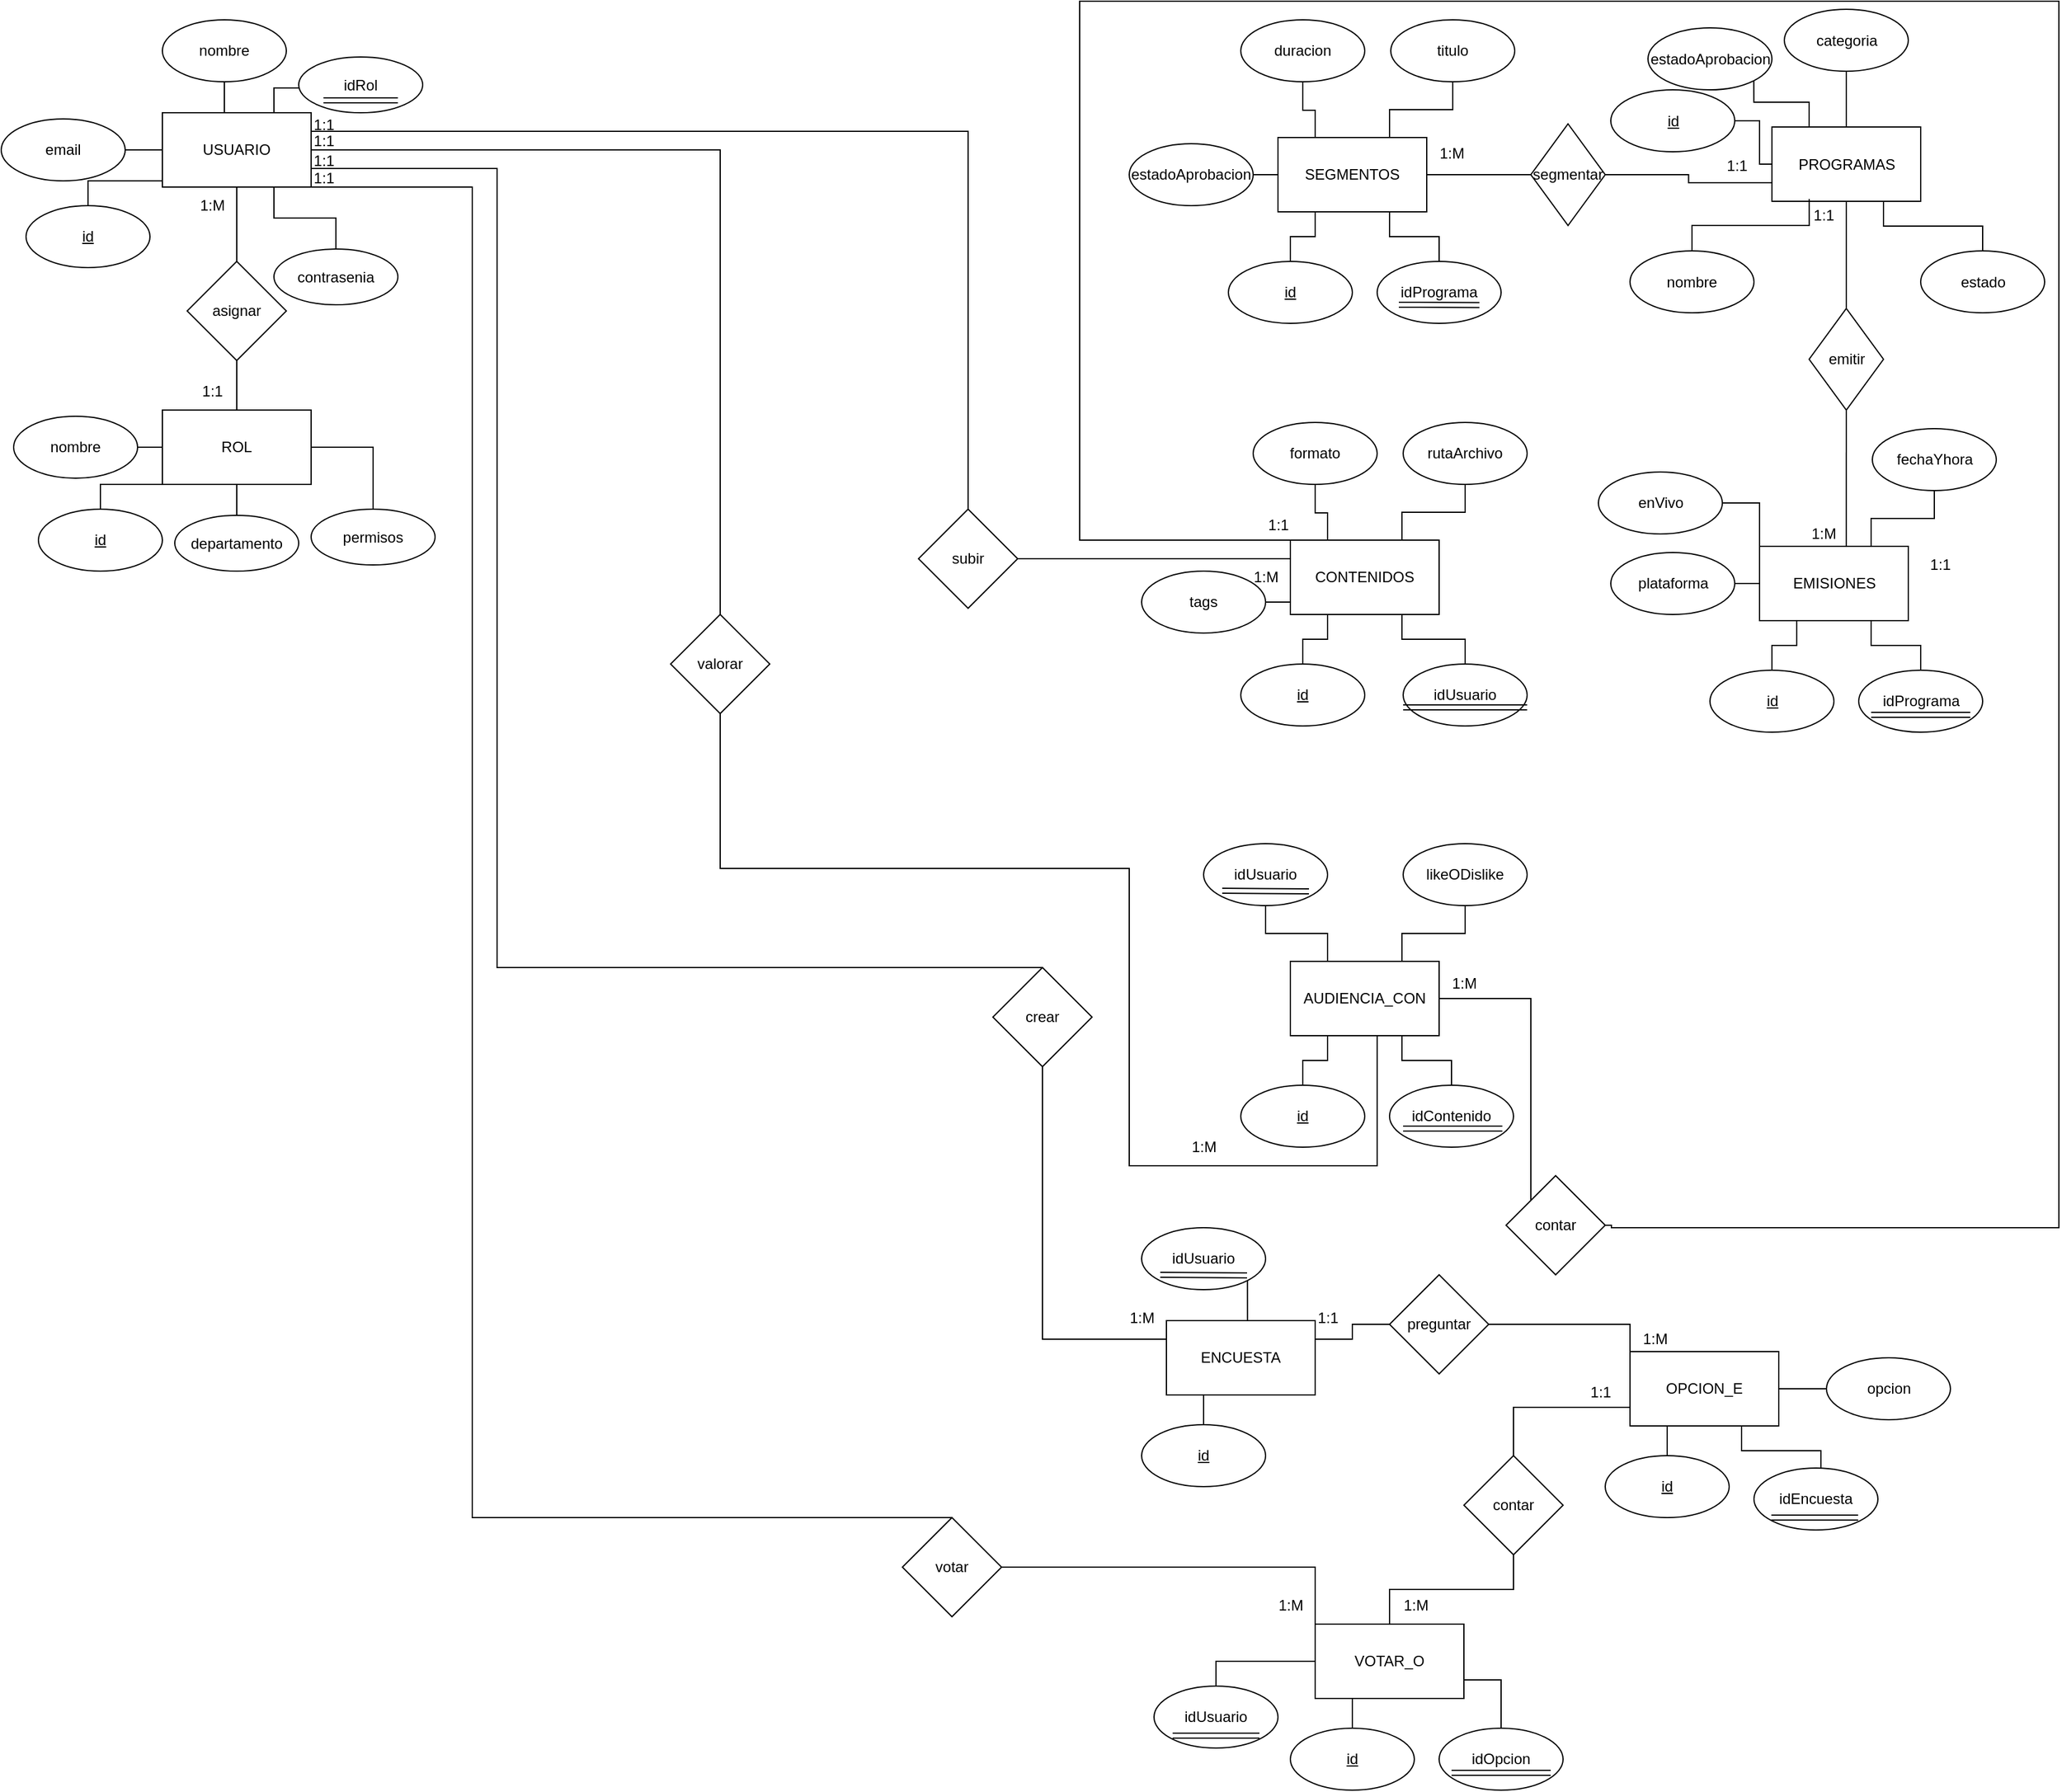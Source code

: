 <mxfile version="21.2.1" type="device">
  <diagram name="Página-1" id="XmaXczBZtw39XaAU-WEB">
    <mxGraphModel dx="1050" dy="1656" grid="1" gridSize="10" guides="1" tooltips="1" connect="1" arrows="1" fold="1" page="1" pageScale="1" pageWidth="827" pageHeight="1169" math="0" shadow="0">
      <root>
        <mxCell id="0" />
        <mxCell id="1" parent="0" />
        <mxCell id="pI0ib9Y99RmdJWcNRn6S-16" style="edgeStyle=orthogonalEdgeStyle;rounded=0;orthogonalLoop=1;jettySize=auto;html=1;exitX=0.5;exitY=0;exitDx=0;exitDy=0;entryX=0.5;entryY=1;entryDx=0;entryDy=0;endArrow=none;endFill=0;" parent="1" source="rqW7YL4g15R7MDvtS0Pd-1" target="rqW7YL4g15R7MDvtS0Pd-3" edge="1">
          <mxGeometry relative="1" as="geometry" />
        </mxCell>
        <mxCell id="pI0ib9Y99RmdJWcNRn6S-18" style="edgeStyle=orthogonalEdgeStyle;rounded=0;orthogonalLoop=1;jettySize=auto;html=1;exitX=0.5;exitY=1;exitDx=0;exitDy=0;endArrow=none;endFill=0;" parent="1" source="rqW7YL4g15R7MDvtS0Pd-1" target="pI0ib9Y99RmdJWcNRn6S-17" edge="1">
          <mxGeometry relative="1" as="geometry" />
        </mxCell>
        <mxCell id="pI0ib9Y99RmdJWcNRn6S-110" style="edgeStyle=orthogonalEdgeStyle;rounded=0;orthogonalLoop=1;jettySize=auto;html=1;exitX=0.75;exitY=1;exitDx=0;exitDy=0;entryX=0.5;entryY=0;entryDx=0;entryDy=0;endArrow=none;endFill=0;" parent="1" source="rqW7YL4g15R7MDvtS0Pd-1" target="rqW7YL4g15R7MDvtS0Pd-5" edge="1">
          <mxGeometry relative="1" as="geometry" />
        </mxCell>
        <mxCell id="pI0ib9Y99RmdJWcNRn6S-116" style="edgeStyle=orthogonalEdgeStyle;rounded=0;orthogonalLoop=1;jettySize=auto;html=1;exitX=1;exitY=0.5;exitDx=0;exitDy=0;entryX=0.5;entryY=0;entryDx=0;entryDy=0;endArrow=none;endFill=0;" parent="1" source="rqW7YL4g15R7MDvtS0Pd-1" target="pI0ib9Y99RmdJWcNRn6S-104" edge="1">
          <mxGeometry relative="1" as="geometry" />
        </mxCell>
        <mxCell id="pI0ib9Y99RmdJWcNRn6S-118" style="edgeStyle=orthogonalEdgeStyle;rounded=0;orthogonalLoop=1;jettySize=auto;html=1;exitX=1;exitY=0.25;exitDx=0;exitDy=0;endArrow=none;endFill=0;" parent="1" source="rqW7YL4g15R7MDvtS0Pd-1" target="pI0ib9Y99RmdJWcNRn6S-117" edge="1">
          <mxGeometry relative="1" as="geometry" />
        </mxCell>
        <mxCell id="pI0ib9Y99RmdJWcNRn6S-126" style="edgeStyle=orthogonalEdgeStyle;rounded=0;orthogonalLoop=1;jettySize=auto;html=1;exitX=0.75;exitY=0;exitDx=0;exitDy=0;entryX=0;entryY=0.5;entryDx=0;entryDy=0;" parent="1" source="rqW7YL4g15R7MDvtS0Pd-1" target="pI0ib9Y99RmdJWcNRn6S-28" edge="1">
          <mxGeometry relative="1" as="geometry">
            <Array as="points">
              <mxPoint x="240" y="90" />
              <mxPoint x="270" y="90" />
            </Array>
          </mxGeometry>
        </mxCell>
        <mxCell id="rqW7YL4g15R7MDvtS0Pd-1" value="USUARIO" style="rounded=0;whiteSpace=wrap;html=1;" parent="1" vertex="1">
          <mxGeometry x="150" y="110" width="120" height="60" as="geometry" />
        </mxCell>
        <mxCell id="rqW7YL4g15R7MDvtS0Pd-12" style="edgeStyle=orthogonalEdgeStyle;rounded=0;orthogonalLoop=1;jettySize=auto;html=1;exitX=0.5;exitY=0;exitDx=0;exitDy=0;entryX=0;entryY=1;entryDx=0;entryDy=0;endArrow=none;endFill=0;" parent="1" source="rqW7YL4g15R7MDvtS0Pd-2" target="rqW7YL4g15R7MDvtS0Pd-1" edge="1">
          <mxGeometry relative="1" as="geometry" />
        </mxCell>
        <mxCell id="rqW7YL4g15R7MDvtS0Pd-2" value="&lt;u&gt;id&lt;/u&gt;" style="ellipse;whiteSpace=wrap;html=1;" parent="1" vertex="1">
          <mxGeometry x="40" y="185" width="100" height="50" as="geometry" />
        </mxCell>
        <mxCell id="rqW7YL4g15R7MDvtS0Pd-3" value="nombre" style="ellipse;whiteSpace=wrap;html=1;" parent="1" vertex="1">
          <mxGeometry x="150" y="35" width="100" height="50" as="geometry" />
        </mxCell>
        <mxCell id="rqW7YL4g15R7MDvtS0Pd-5" value="contrasenia" style="ellipse;whiteSpace=wrap;html=1;" parent="1" vertex="1">
          <mxGeometry x="240" y="220" width="100" height="45" as="geometry" />
        </mxCell>
        <mxCell id="rqW7YL4g15R7MDvtS0Pd-11" style="edgeStyle=orthogonalEdgeStyle;rounded=0;orthogonalLoop=1;jettySize=auto;html=1;entryX=0;entryY=0.5;entryDx=0;entryDy=0;endArrow=none;endFill=0;" parent="1" source="rqW7YL4g15R7MDvtS0Pd-10" target="rqW7YL4g15R7MDvtS0Pd-1" edge="1">
          <mxGeometry relative="1" as="geometry" />
        </mxCell>
        <mxCell id="rqW7YL4g15R7MDvtS0Pd-10" value="email" style="ellipse;whiteSpace=wrap;html=1;" parent="1" vertex="1">
          <mxGeometry x="20" y="115" width="100" height="50" as="geometry" />
        </mxCell>
        <mxCell id="pI0ib9Y99RmdJWcNRn6S-33" style="edgeStyle=orthogonalEdgeStyle;rounded=0;orthogonalLoop=1;jettySize=auto;html=1;exitX=0.25;exitY=0;exitDx=0;exitDy=0;entryX=1;entryY=1;entryDx=0;entryDy=0;endArrow=none;endFill=0;" parent="1" source="rqW7YL4g15R7MDvtS0Pd-23" target="pI0ib9Y99RmdJWcNRn6S-32" edge="1">
          <mxGeometry relative="1" as="geometry" />
        </mxCell>
        <mxCell id="jM60k3w6qAMfpsALX1Cq-2" style="edgeStyle=orthogonalEdgeStyle;rounded=0;orthogonalLoop=1;jettySize=auto;html=1;exitX=0;exitY=0.75;exitDx=0;exitDy=0;entryX=1;entryY=0.5;entryDx=0;entryDy=0;endArrow=none;endFill=0;" edge="1" parent="1" source="rqW7YL4g15R7MDvtS0Pd-23" target="jM60k3w6qAMfpsALX1Cq-1">
          <mxGeometry relative="1" as="geometry" />
        </mxCell>
        <mxCell id="jM60k3w6qAMfpsALX1Cq-7" style="edgeStyle=orthogonalEdgeStyle;rounded=0;orthogonalLoop=1;jettySize=auto;html=1;exitX=0.5;exitY=1;exitDx=0;exitDy=0;endArrow=none;endFill=0;" edge="1" parent="1" source="rqW7YL4g15R7MDvtS0Pd-23" target="jM60k3w6qAMfpsALX1Cq-6">
          <mxGeometry relative="1" as="geometry" />
        </mxCell>
        <mxCell id="rqW7YL4g15R7MDvtS0Pd-23" value="PROGRAMAS" style="rounded=0;whiteSpace=wrap;html=1;" parent="1" vertex="1">
          <mxGeometry x="1448.5" y="121.5" width="120" height="60" as="geometry" />
        </mxCell>
        <mxCell id="mop9O-GcYV7ENMn5UV4q-4" style="edgeStyle=orthogonalEdgeStyle;rounded=0;orthogonalLoop=1;jettySize=auto;html=1;exitX=1;exitY=0.5;exitDx=0;exitDy=0;entryX=0;entryY=0.5;entryDx=0;entryDy=0;endArrow=none;endFill=0;" parent="1" source="rqW7YL4g15R7MDvtS0Pd-25" target="rqW7YL4g15R7MDvtS0Pd-23" edge="1">
          <mxGeometry relative="1" as="geometry" />
        </mxCell>
        <mxCell id="rqW7YL4g15R7MDvtS0Pd-25" value="&lt;u&gt;id&lt;/u&gt;" style="ellipse;whiteSpace=wrap;html=1;" parent="1" vertex="1">
          <mxGeometry x="1318.5" y="91.5" width="100" height="50" as="geometry" />
        </mxCell>
        <mxCell id="mop9O-GcYV7ENMn5UV4q-5" style="edgeStyle=orthogonalEdgeStyle;rounded=0;orthogonalLoop=1;jettySize=auto;html=1;exitX=0.5;exitY=0;exitDx=0;exitDy=0;endArrow=none;endFill=0;entryX=0.214;entryY=0.053;entryDx=0;entryDy=0;entryPerimeter=0;" parent="1" source="rqW7YL4g15R7MDvtS0Pd-26" target="jM60k3w6qAMfpsALX1Cq-10" edge="1">
          <mxGeometry relative="1" as="geometry">
            <Array as="points">
              <mxPoint x="1384" y="201" />
              <mxPoint x="1479" y="201" />
            </Array>
          </mxGeometry>
        </mxCell>
        <mxCell id="rqW7YL4g15R7MDvtS0Pd-26" value="nombre" style="ellipse;whiteSpace=wrap;html=1;" parent="1" vertex="1">
          <mxGeometry x="1334" y="221.5" width="100" height="50" as="geometry" />
        </mxCell>
        <mxCell id="mop9O-GcYV7ENMn5UV4q-6" style="edgeStyle=orthogonalEdgeStyle;rounded=0;orthogonalLoop=1;jettySize=auto;html=1;exitX=0.5;exitY=1;exitDx=0;exitDy=0;entryX=0.5;entryY=0;entryDx=0;entryDy=0;endArrow=none;endFill=0;" parent="1" source="rqW7YL4g15R7MDvtS0Pd-29" target="rqW7YL4g15R7MDvtS0Pd-23" edge="1">
          <mxGeometry relative="1" as="geometry" />
        </mxCell>
        <mxCell id="rqW7YL4g15R7MDvtS0Pd-29" value="categoria" style="ellipse;whiteSpace=wrap;html=1;" parent="1" vertex="1">
          <mxGeometry x="1458.5" y="26.5" width="100" height="50" as="geometry" />
        </mxCell>
        <mxCell id="jM60k3w6qAMfpsALX1Cq-3" style="edgeStyle=orthogonalEdgeStyle;rounded=0;orthogonalLoop=1;jettySize=auto;html=1;exitX=1;exitY=0.5;exitDx=0;exitDy=0;entryX=0;entryY=0.5;entryDx=0;entryDy=0;endArrow=none;endFill=0;" edge="1" parent="1" source="SFRMAy5yYLcWtlBky783-1" target="jM60k3w6qAMfpsALX1Cq-1">
          <mxGeometry relative="1" as="geometry" />
        </mxCell>
        <mxCell id="SFRMAy5yYLcWtlBky783-1" value="SEGMENTOS" style="rounded=0;whiteSpace=wrap;html=1;" parent="1" vertex="1">
          <mxGeometry x="1050" y="130" width="120" height="60" as="geometry" />
        </mxCell>
        <mxCell id="SFRMAy5yYLcWtlBky783-5" style="edgeStyle=orthogonalEdgeStyle;rounded=0;orthogonalLoop=1;jettySize=auto;html=1;entryX=0.75;entryY=1;entryDx=0;entryDy=0;strokeColor=default;endArrow=none;endFill=0;" parent="1" source="SFRMAy5yYLcWtlBky783-3" target="rqW7YL4g15R7MDvtS0Pd-23" edge="1">
          <mxGeometry relative="1" as="geometry" />
        </mxCell>
        <mxCell id="SFRMAy5yYLcWtlBky783-3" value="estado" style="ellipse;whiteSpace=wrap;html=1;" parent="1" vertex="1">
          <mxGeometry x="1568.5" y="221.5" width="100" height="50" as="geometry" />
        </mxCell>
        <mxCell id="SFRMAy5yYLcWtlBky783-17" style="edgeStyle=orthogonalEdgeStyle;rounded=0;orthogonalLoop=1;jettySize=auto;html=1;entryX=0.25;entryY=1;entryDx=0;entryDy=0;endArrow=none;endFill=0;" parent="1" source="SFRMAy5yYLcWtlBky783-7" target="SFRMAy5yYLcWtlBky783-1" edge="1">
          <mxGeometry relative="1" as="geometry" />
        </mxCell>
        <mxCell id="SFRMAy5yYLcWtlBky783-7" value="&lt;u&gt;id&lt;/u&gt;" style="ellipse;whiteSpace=wrap;html=1;" parent="1" vertex="1">
          <mxGeometry x="1010" y="230" width="100" height="50" as="geometry" />
        </mxCell>
        <mxCell id="SFRMAy5yYLcWtlBky783-18" style="edgeStyle=orthogonalEdgeStyle;rounded=0;orthogonalLoop=1;jettySize=auto;html=1;entryX=0.75;entryY=1;entryDx=0;entryDy=0;endArrow=none;endFill=0;" parent="1" source="SFRMAy5yYLcWtlBky783-8" target="SFRMAy5yYLcWtlBky783-1" edge="1">
          <mxGeometry relative="1" as="geometry" />
        </mxCell>
        <mxCell id="SFRMAy5yYLcWtlBky783-8" value="idPrograma" style="ellipse;whiteSpace=wrap;html=1;" parent="1" vertex="1">
          <mxGeometry x="1130" y="230" width="100" height="50" as="geometry" />
        </mxCell>
        <mxCell id="SFRMAy5yYLcWtlBky783-15" style="edgeStyle=orthogonalEdgeStyle;rounded=0;orthogonalLoop=1;jettySize=auto;html=1;entryX=0.75;entryY=0;entryDx=0;entryDy=0;endArrow=none;endFill=0;" parent="1" source="SFRMAy5yYLcWtlBky783-9" target="SFRMAy5yYLcWtlBky783-1" edge="1">
          <mxGeometry relative="1" as="geometry" />
        </mxCell>
        <mxCell id="SFRMAy5yYLcWtlBky783-9" value="titulo" style="ellipse;whiteSpace=wrap;html=1;" parent="1" vertex="1">
          <mxGeometry x="1141" y="35" width="100" height="50" as="geometry" />
        </mxCell>
        <mxCell id="SFRMAy5yYLcWtlBky783-14" style="edgeStyle=orthogonalEdgeStyle;rounded=0;orthogonalLoop=1;jettySize=auto;html=1;entryX=0.25;entryY=0;entryDx=0;entryDy=0;endArrow=none;endFill=0;" parent="1" source="SFRMAy5yYLcWtlBky783-10" target="SFRMAy5yYLcWtlBky783-1" edge="1">
          <mxGeometry relative="1" as="geometry">
            <Array as="points">
              <mxPoint x="1070" y="108" />
              <mxPoint x="1080" y="108" />
            </Array>
          </mxGeometry>
        </mxCell>
        <mxCell id="SFRMAy5yYLcWtlBky783-10" value="duracion" style="ellipse;whiteSpace=wrap;html=1;" parent="1" vertex="1">
          <mxGeometry x="1020" y="35" width="100" height="50" as="geometry" />
        </mxCell>
        <mxCell id="SFRMAy5yYLcWtlBky783-16" style="edgeStyle=orthogonalEdgeStyle;rounded=0;orthogonalLoop=1;jettySize=auto;html=1;entryX=0;entryY=0.5;entryDx=0;entryDy=0;endArrow=none;endFill=0;" parent="1" source="SFRMAy5yYLcWtlBky783-11" target="SFRMAy5yYLcWtlBky783-1" edge="1">
          <mxGeometry relative="1" as="geometry" />
        </mxCell>
        <mxCell id="SFRMAy5yYLcWtlBky783-11" value="estadoAprobacion" style="ellipse;whiteSpace=wrap;html=1;" parent="1" vertex="1">
          <mxGeometry x="930" y="135" width="100" height="50" as="geometry" />
        </mxCell>
        <mxCell id="pI0ib9Y99RmdJWcNRn6S-36" style="edgeStyle=orthogonalEdgeStyle;rounded=0;orthogonalLoop=1;jettySize=auto;html=1;exitX=0.75;exitY=1;exitDx=0;exitDy=0;endArrow=none;endFill=0;" parent="1" source="SFRMAy5yYLcWtlBky783-19" target="pI0ib9Y99RmdJWcNRn6S-35" edge="1">
          <mxGeometry relative="1" as="geometry" />
        </mxCell>
        <mxCell id="pI0ib9Y99RmdJWcNRn6S-135" style="edgeStyle=orthogonalEdgeStyle;rounded=0;orthogonalLoop=1;jettySize=auto;html=1;exitX=0.5;exitY=0;exitDx=0;exitDy=0;entryX=1;entryY=0.5;entryDx=0;entryDy=0;endArrow=none;endFill=0;" parent="1" source="SFRMAy5yYLcWtlBky783-19" target="pI0ib9Y99RmdJWcNRn6S-136" edge="1">
          <mxGeometry relative="1" as="geometry">
            <mxPoint x="1170" y="1010" as="targetPoint" />
            <Array as="points">
              <mxPoint x="890" y="455" />
              <mxPoint x="890" y="20" />
              <mxPoint x="1680" y="20" />
              <mxPoint x="1680" y="1010" />
              <mxPoint x="1319" y="1010" />
            </Array>
          </mxGeometry>
        </mxCell>
        <mxCell id="SFRMAy5yYLcWtlBky783-19" value="CONTENIDOS" style="rounded=0;whiteSpace=wrap;html=1;" parent="1" vertex="1">
          <mxGeometry x="1060" y="455" width="120" height="60" as="geometry" />
        </mxCell>
        <mxCell id="SFRMAy5yYLcWtlBky783-20" style="edgeStyle=orthogonalEdgeStyle;rounded=0;orthogonalLoop=1;jettySize=auto;html=1;entryX=0.25;entryY=1;entryDx=0;entryDy=0;endArrow=none;endFill=0;" parent="1" source="SFRMAy5yYLcWtlBky783-21" target="SFRMAy5yYLcWtlBky783-19" edge="1">
          <mxGeometry relative="1" as="geometry" />
        </mxCell>
        <mxCell id="SFRMAy5yYLcWtlBky783-21" value="&lt;u&gt;id&lt;/u&gt;" style="ellipse;whiteSpace=wrap;html=1;" parent="1" vertex="1">
          <mxGeometry x="1020" y="555" width="100" height="50" as="geometry" />
        </mxCell>
        <mxCell id="SFRMAy5yYLcWtlBky783-24" style="edgeStyle=orthogonalEdgeStyle;rounded=0;orthogonalLoop=1;jettySize=auto;html=1;entryX=0.75;entryY=0;entryDx=0;entryDy=0;endArrow=none;endFill=0;" parent="1" source="SFRMAy5yYLcWtlBky783-25" target="SFRMAy5yYLcWtlBky783-19" edge="1">
          <mxGeometry relative="1" as="geometry" />
        </mxCell>
        <mxCell id="SFRMAy5yYLcWtlBky783-25" value="rutaArchivo" style="ellipse;whiteSpace=wrap;html=1;" parent="1" vertex="1">
          <mxGeometry x="1151" y="360" width="100" height="50" as="geometry" />
        </mxCell>
        <mxCell id="SFRMAy5yYLcWtlBky783-26" style="edgeStyle=orthogonalEdgeStyle;rounded=0;orthogonalLoop=1;jettySize=auto;html=1;entryX=0.25;entryY=0;entryDx=0;entryDy=0;endArrow=none;endFill=0;" parent="1" source="SFRMAy5yYLcWtlBky783-27" target="SFRMAy5yYLcWtlBky783-19" edge="1">
          <mxGeometry relative="1" as="geometry">
            <Array as="points">
              <mxPoint x="1080" y="433" />
              <mxPoint x="1090" y="433" />
            </Array>
          </mxGeometry>
        </mxCell>
        <mxCell id="SFRMAy5yYLcWtlBky783-27" value="formato" style="ellipse;whiteSpace=wrap;html=1;" parent="1" vertex="1">
          <mxGeometry x="1030" y="360" width="100" height="50" as="geometry" />
        </mxCell>
        <mxCell id="SFRMAy5yYLcWtlBky783-28" style="edgeStyle=orthogonalEdgeStyle;rounded=0;orthogonalLoop=1;jettySize=auto;html=1;entryX=0;entryY=0.5;entryDx=0;entryDy=0;endArrow=none;endFill=0;" parent="1" source="SFRMAy5yYLcWtlBky783-29" target="SFRMAy5yYLcWtlBky783-19" edge="1">
          <mxGeometry relative="1" as="geometry" />
        </mxCell>
        <mxCell id="SFRMAy5yYLcWtlBky783-29" value="tags" style="ellipse;whiteSpace=wrap;html=1;" parent="1" vertex="1">
          <mxGeometry x="940" y="480" width="100" height="50" as="geometry" />
        </mxCell>
        <mxCell id="pI0ib9Y99RmdJWcNRn6S-39" style="edgeStyle=orthogonalEdgeStyle;rounded=0;orthogonalLoop=1;jettySize=auto;html=1;exitX=0;exitY=0;exitDx=0;exitDy=0;entryX=1;entryY=0.5;entryDx=0;entryDy=0;endArrow=none;endFill=0;" parent="1" source="SFRMAy5yYLcWtlBky783-30" target="pI0ib9Y99RmdJWcNRn6S-38" edge="1">
          <mxGeometry relative="1" as="geometry" />
        </mxCell>
        <mxCell id="SFRMAy5yYLcWtlBky783-30" value="EMISIONES" style="rounded=0;whiteSpace=wrap;html=1;" parent="1" vertex="1">
          <mxGeometry x="1438.5" y="460" width="120" height="60" as="geometry" />
        </mxCell>
        <mxCell id="SFRMAy5yYLcWtlBky783-31" style="edgeStyle=orthogonalEdgeStyle;rounded=0;orthogonalLoop=1;jettySize=auto;html=1;entryX=0.25;entryY=1;entryDx=0;entryDy=0;endArrow=none;endFill=0;" parent="1" source="SFRMAy5yYLcWtlBky783-32" target="SFRMAy5yYLcWtlBky783-30" edge="1">
          <mxGeometry relative="1" as="geometry" />
        </mxCell>
        <mxCell id="SFRMAy5yYLcWtlBky783-32" value="&lt;u&gt;id&lt;/u&gt;" style="ellipse;whiteSpace=wrap;html=1;" parent="1" vertex="1">
          <mxGeometry x="1398.5" y="560" width="100" height="50" as="geometry" />
        </mxCell>
        <mxCell id="SFRMAy5yYLcWtlBky783-33" style="edgeStyle=orthogonalEdgeStyle;rounded=0;orthogonalLoop=1;jettySize=auto;html=1;entryX=0.75;entryY=1;entryDx=0;entryDy=0;endArrow=none;endFill=0;" parent="1" source="SFRMAy5yYLcWtlBky783-34" target="SFRMAy5yYLcWtlBky783-30" edge="1">
          <mxGeometry relative="1" as="geometry" />
        </mxCell>
        <mxCell id="SFRMAy5yYLcWtlBky783-34" value="idPrograma" style="ellipse;whiteSpace=wrap;html=1;" parent="1" vertex="1">
          <mxGeometry x="1518.5" y="560" width="100" height="50" as="geometry" />
        </mxCell>
        <mxCell id="SFRMAy5yYLcWtlBky783-35" style="edgeStyle=orthogonalEdgeStyle;rounded=0;orthogonalLoop=1;jettySize=auto;html=1;entryX=0.75;entryY=0;entryDx=0;entryDy=0;endArrow=none;endFill=0;" parent="1" source="SFRMAy5yYLcWtlBky783-36" target="SFRMAy5yYLcWtlBky783-30" edge="1">
          <mxGeometry relative="1" as="geometry" />
        </mxCell>
        <mxCell id="SFRMAy5yYLcWtlBky783-36" value="fechaYhora" style="ellipse;whiteSpace=wrap;html=1;" parent="1" vertex="1">
          <mxGeometry x="1529.5" y="365" width="100" height="50" as="geometry" />
        </mxCell>
        <mxCell id="SFRMAy5yYLcWtlBky783-39" style="edgeStyle=orthogonalEdgeStyle;rounded=0;orthogonalLoop=1;jettySize=auto;html=1;entryX=0;entryY=0.5;entryDx=0;entryDy=0;endArrow=none;endFill=0;" parent="1" source="SFRMAy5yYLcWtlBky783-40" target="SFRMAy5yYLcWtlBky783-30" edge="1">
          <mxGeometry relative="1" as="geometry" />
        </mxCell>
        <mxCell id="SFRMAy5yYLcWtlBky783-40" value="plataforma" style="ellipse;whiteSpace=wrap;html=1;" parent="1" vertex="1">
          <mxGeometry x="1318.5" y="465" width="100" height="50" as="geometry" />
        </mxCell>
        <mxCell id="pI0ib9Y99RmdJWcNRn6S-101" style="edgeStyle=orthogonalEdgeStyle;rounded=0;orthogonalLoop=1;jettySize=auto;html=1;exitX=0.25;exitY=0;exitDx=0;exitDy=0;entryX=0.5;entryY=1;entryDx=0;entryDy=0;endArrow=none;endFill=0;" parent="1" source="SFRMAy5yYLcWtlBky783-43" target="pI0ib9Y99RmdJWcNRn6S-97" edge="1">
          <mxGeometry relative="1" as="geometry" />
        </mxCell>
        <mxCell id="pI0ib9Y99RmdJWcNRn6S-138" style="edgeStyle=orthogonalEdgeStyle;rounded=0;orthogonalLoop=1;jettySize=auto;html=1;exitX=1;exitY=0.5;exitDx=0;exitDy=0;entryX=0;entryY=0;entryDx=0;entryDy=0;endArrow=none;endFill=0;" parent="1" source="SFRMAy5yYLcWtlBky783-43" target="pI0ib9Y99RmdJWcNRn6S-136" edge="1">
          <mxGeometry relative="1" as="geometry" />
        </mxCell>
        <mxCell id="SFRMAy5yYLcWtlBky783-43" value="AUDIENCIA_CON" style="rounded=0;whiteSpace=wrap;html=1;" parent="1" vertex="1">
          <mxGeometry x="1060" y="795" width="120" height="60" as="geometry" />
        </mxCell>
        <mxCell id="SFRMAy5yYLcWtlBky783-44" style="edgeStyle=orthogonalEdgeStyle;rounded=0;orthogonalLoop=1;jettySize=auto;html=1;entryX=0.25;entryY=1;entryDx=0;entryDy=0;endArrow=none;endFill=0;" parent="1" source="SFRMAy5yYLcWtlBky783-45" target="SFRMAy5yYLcWtlBky783-43" edge="1">
          <mxGeometry relative="1" as="geometry" />
        </mxCell>
        <mxCell id="SFRMAy5yYLcWtlBky783-45" value="&lt;u&gt;id&lt;/u&gt;" style="ellipse;whiteSpace=wrap;html=1;" parent="1" vertex="1">
          <mxGeometry x="1020" y="895" width="100" height="50" as="geometry" />
        </mxCell>
        <mxCell id="SFRMAy5yYLcWtlBky783-46" style="edgeStyle=orthogonalEdgeStyle;rounded=0;orthogonalLoop=1;jettySize=auto;html=1;entryX=0.75;entryY=1;entryDx=0;entryDy=0;endArrow=none;endFill=0;" parent="1" source="SFRMAy5yYLcWtlBky783-47" target="SFRMAy5yYLcWtlBky783-43" edge="1">
          <mxGeometry relative="1" as="geometry" />
        </mxCell>
        <mxCell id="SFRMAy5yYLcWtlBky783-47" value="idContenido" style="ellipse;whiteSpace=wrap;html=1;" parent="1" vertex="1">
          <mxGeometry x="1140" y="895" width="100" height="50" as="geometry" />
        </mxCell>
        <mxCell id="SFRMAy5yYLcWtlBky783-48" style="edgeStyle=orthogonalEdgeStyle;rounded=0;orthogonalLoop=1;jettySize=auto;html=1;entryX=0.75;entryY=0;entryDx=0;entryDy=0;endArrow=none;endFill=0;" parent="1" source="SFRMAy5yYLcWtlBky783-49" target="SFRMAy5yYLcWtlBky783-43" edge="1">
          <mxGeometry relative="1" as="geometry" />
        </mxCell>
        <mxCell id="SFRMAy5yYLcWtlBky783-49" value="likeODislike" style="ellipse;whiteSpace=wrap;html=1;" parent="1" vertex="1">
          <mxGeometry x="1151" y="700" width="100" height="50" as="geometry" />
        </mxCell>
        <mxCell id="pI0ib9Y99RmdJWcNRn6S-19" style="edgeStyle=orthogonalEdgeStyle;rounded=0;orthogonalLoop=1;jettySize=auto;html=1;exitX=0.5;exitY=0;exitDx=0;exitDy=0;entryX=0.5;entryY=1;entryDx=0;entryDy=0;endArrow=none;endFill=0;" parent="1" source="pI0ib9Y99RmdJWcNRn6S-7" target="pI0ib9Y99RmdJWcNRn6S-17" edge="1">
          <mxGeometry relative="1" as="geometry" />
        </mxCell>
        <mxCell id="pI0ib9Y99RmdJWcNRn6S-27" style="edgeStyle=orthogonalEdgeStyle;rounded=0;orthogonalLoop=1;jettySize=auto;html=1;exitX=1;exitY=0.5;exitDx=0;exitDy=0;entryX=0.5;entryY=0;entryDx=0;entryDy=0;endArrow=none;endFill=0;" parent="1" source="pI0ib9Y99RmdJWcNRn6S-7" target="pI0ib9Y99RmdJWcNRn6S-26" edge="1">
          <mxGeometry relative="1" as="geometry" />
        </mxCell>
        <mxCell id="pI0ib9Y99RmdJWcNRn6S-7" value="ROL" style="rounded=0;whiteSpace=wrap;html=1;" parent="1" vertex="1">
          <mxGeometry x="150" y="350" width="120" height="60" as="geometry" />
        </mxCell>
        <mxCell id="pI0ib9Y99RmdJWcNRn6S-8" style="edgeStyle=orthogonalEdgeStyle;rounded=0;orthogonalLoop=1;jettySize=auto;html=1;exitX=0.5;exitY=0;exitDx=0;exitDy=0;entryX=0;entryY=1;entryDx=0;entryDy=0;endArrow=none;endFill=0;" parent="1" source="pI0ib9Y99RmdJWcNRn6S-9" target="pI0ib9Y99RmdJWcNRn6S-7" edge="1">
          <mxGeometry relative="1" as="geometry" />
        </mxCell>
        <mxCell id="pI0ib9Y99RmdJWcNRn6S-9" value="&lt;u&gt;id&lt;/u&gt;" style="ellipse;whiteSpace=wrap;html=1;" parent="1" vertex="1">
          <mxGeometry x="50" y="430" width="100" height="50" as="geometry" />
        </mxCell>
        <mxCell id="pI0ib9Y99RmdJWcNRn6S-12" style="edgeStyle=orthogonalEdgeStyle;rounded=0;orthogonalLoop=1;jettySize=auto;html=1;exitX=0.5;exitY=0;exitDx=0;exitDy=0;entryX=0.5;entryY=1;entryDx=0;entryDy=0;endArrow=none;endFill=0;" parent="1" source="pI0ib9Y99RmdJWcNRn6S-13" target="pI0ib9Y99RmdJWcNRn6S-7" edge="1">
          <mxGeometry relative="1" as="geometry" />
        </mxCell>
        <mxCell id="pI0ib9Y99RmdJWcNRn6S-13" value="departamento" style="ellipse;whiteSpace=wrap;html=1;" parent="1" vertex="1">
          <mxGeometry x="160" y="435" width="100" height="45" as="geometry" />
        </mxCell>
        <mxCell id="pI0ib9Y99RmdJWcNRn6S-14" style="edgeStyle=orthogonalEdgeStyle;rounded=0;orthogonalLoop=1;jettySize=auto;html=1;entryX=0;entryY=0.5;entryDx=0;entryDy=0;endArrow=none;endFill=0;" parent="1" source="pI0ib9Y99RmdJWcNRn6S-15" target="pI0ib9Y99RmdJWcNRn6S-7" edge="1">
          <mxGeometry relative="1" as="geometry" />
        </mxCell>
        <mxCell id="pI0ib9Y99RmdJWcNRn6S-15" value="nombre" style="ellipse;whiteSpace=wrap;html=1;" parent="1" vertex="1">
          <mxGeometry x="30" y="355" width="100" height="50" as="geometry" />
        </mxCell>
        <mxCell id="pI0ib9Y99RmdJWcNRn6S-17" value="asignar" style="rhombus;whiteSpace=wrap;html=1;" parent="1" vertex="1">
          <mxGeometry x="170" y="230" width="80" height="80" as="geometry" />
        </mxCell>
        <mxCell id="pI0ib9Y99RmdJWcNRn6S-20" value="1:1" style="text;html=1;align=center;verticalAlign=middle;resizable=0;points=[];autosize=1;strokeColor=none;fillColor=none;" parent="1" vertex="1">
          <mxGeometry x="170" y="320" width="40" height="30" as="geometry" />
        </mxCell>
        <mxCell id="pI0ib9Y99RmdJWcNRn6S-21" value="1:M" style="text;html=1;align=center;verticalAlign=middle;resizable=0;points=[];autosize=1;strokeColor=none;fillColor=none;" parent="1" vertex="1">
          <mxGeometry x="170" y="170" width="40" height="30" as="geometry" />
        </mxCell>
        <mxCell id="pI0ib9Y99RmdJWcNRn6S-26" value="permisos" style="ellipse;whiteSpace=wrap;html=1;" parent="1" vertex="1">
          <mxGeometry x="270" y="430" width="100" height="45" as="geometry" />
        </mxCell>
        <mxCell id="pI0ib9Y99RmdJWcNRn6S-28" value="idRol" style="ellipse;whiteSpace=wrap;html=1;" parent="1" vertex="1">
          <mxGeometry x="260" y="65" width="100" height="45" as="geometry" />
        </mxCell>
        <mxCell id="pI0ib9Y99RmdJWcNRn6S-30" value="" style="shape=link;html=1;rounded=0;" parent="1" edge="1">
          <mxGeometry width="100" relative="1" as="geometry">
            <mxPoint x="280" y="100" as="sourcePoint" />
            <mxPoint x="340" y="100" as="targetPoint" />
          </mxGeometry>
        </mxCell>
        <mxCell id="pI0ib9Y99RmdJWcNRn6S-31" value="" style="shape=link;html=1;rounded=0;" parent="1" edge="1">
          <mxGeometry width="100" relative="1" as="geometry">
            <mxPoint x="1147.5" y="265" as="sourcePoint" />
            <mxPoint x="1212.5" y="265.24" as="targetPoint" />
          </mxGeometry>
        </mxCell>
        <mxCell id="pI0ib9Y99RmdJWcNRn6S-32" value="estadoAprobacion" style="ellipse;whiteSpace=wrap;html=1;" parent="1" vertex="1">
          <mxGeometry x="1348.5" y="41.5" width="100" height="50" as="geometry" />
        </mxCell>
        <mxCell id="pI0ib9Y99RmdJWcNRn6S-35" value="idUsuario" style="ellipse;whiteSpace=wrap;html=1;" parent="1" vertex="1">
          <mxGeometry x="1151" y="555" width="100" height="50" as="geometry" />
        </mxCell>
        <mxCell id="pI0ib9Y99RmdJWcNRn6S-37" value="" style="shape=link;html=1;rounded=0;" parent="1" edge="1">
          <mxGeometry width="100" relative="1" as="geometry">
            <mxPoint x="1151" y="590" as="sourcePoint" />
            <mxPoint x="1251" y="590" as="targetPoint" />
          </mxGeometry>
        </mxCell>
        <mxCell id="pI0ib9Y99RmdJWcNRn6S-38" value="enVivo" style="ellipse;whiteSpace=wrap;html=1;" parent="1" vertex="1">
          <mxGeometry x="1308.5" y="400" width="100" height="50" as="geometry" />
        </mxCell>
        <mxCell id="pI0ib9Y99RmdJWcNRn6S-40" value="" style="shape=link;html=1;rounded=0;" parent="1" edge="1">
          <mxGeometry width="100" relative="1" as="geometry">
            <mxPoint x="1528.5" y="596" as="sourcePoint" />
            <mxPoint x="1608.5" y="596" as="targetPoint" />
          </mxGeometry>
        </mxCell>
        <mxCell id="pI0ib9Y99RmdJWcNRn6S-79" style="edgeStyle=orthogonalEdgeStyle;rounded=0;orthogonalLoop=1;jettySize=auto;html=1;exitX=1;exitY=0.25;exitDx=0;exitDy=0;entryX=0;entryY=0.5;entryDx=0;entryDy=0;endArrow=none;endFill=0;" parent="1" source="pI0ib9Y99RmdJWcNRn6S-48" target="pI0ib9Y99RmdJWcNRn6S-78" edge="1">
          <mxGeometry relative="1" as="geometry" />
        </mxCell>
        <mxCell id="pI0ib9Y99RmdJWcNRn6S-90" style="edgeStyle=orthogonalEdgeStyle;rounded=0;orthogonalLoop=1;jettySize=auto;html=1;exitX=0.5;exitY=0;exitDx=0;exitDy=0;entryX=1;entryY=1;entryDx=0;entryDy=0;endArrow=none;endFill=0;" parent="1" source="pI0ib9Y99RmdJWcNRn6S-48" target="pI0ib9Y99RmdJWcNRn6S-88" edge="1">
          <mxGeometry relative="1" as="geometry" />
        </mxCell>
        <mxCell id="pI0ib9Y99RmdJWcNRn6S-93" style="edgeStyle=orthogonalEdgeStyle;rounded=0;orthogonalLoop=1;jettySize=auto;html=1;exitX=0;exitY=0.25;exitDx=0;exitDy=0;entryX=0.5;entryY=1;entryDx=0;entryDy=0;endArrow=none;endFill=0;" parent="1" source="pI0ib9Y99RmdJWcNRn6S-48" target="pI0ib9Y99RmdJWcNRn6S-92" edge="1">
          <mxGeometry relative="1" as="geometry" />
        </mxCell>
        <mxCell id="pI0ib9Y99RmdJWcNRn6S-48" value="ENCUESTA" style="rounded=0;whiteSpace=wrap;html=1;" parent="1" vertex="1">
          <mxGeometry x="960" y="1085" width="120" height="60" as="geometry" />
        </mxCell>
        <mxCell id="pI0ib9Y99RmdJWcNRn6S-49" style="edgeStyle=orthogonalEdgeStyle;rounded=0;orthogonalLoop=1;jettySize=auto;html=1;entryX=0.25;entryY=1;entryDx=0;entryDy=0;endArrow=none;endFill=0;" parent="1" source="pI0ib9Y99RmdJWcNRn6S-50" target="pI0ib9Y99RmdJWcNRn6S-48" edge="1">
          <mxGeometry relative="1" as="geometry" />
        </mxCell>
        <mxCell id="pI0ib9Y99RmdJWcNRn6S-50" value="&lt;u&gt;id&lt;/u&gt;" style="ellipse;whiteSpace=wrap;html=1;" parent="1" vertex="1">
          <mxGeometry x="940" y="1169" width="100" height="50" as="geometry" />
        </mxCell>
        <mxCell id="pI0ib9Y99RmdJWcNRn6S-58" style="edgeStyle=orthogonalEdgeStyle;rounded=0;orthogonalLoop=1;jettySize=auto;html=1;exitX=0.75;exitY=1;exitDx=0;exitDy=0;endArrow=none;endFill=0;entryX=0.573;entryY=0.037;entryDx=0;entryDy=0;entryPerimeter=0;" parent="1" source="pI0ib9Y99RmdJWcNRn6S-55" target="pI0ib9Y99RmdJWcNRn6S-60" edge="1">
          <mxGeometry relative="1" as="geometry">
            <mxPoint x="1488" y="1194.0" as="targetPoint" />
            <Array as="points">
              <mxPoint x="1424" y="1190" />
              <mxPoint x="1488" y="1190" />
              <mxPoint x="1488" y="1206" />
            </Array>
          </mxGeometry>
        </mxCell>
        <mxCell id="pI0ib9Y99RmdJWcNRn6S-62" style="edgeStyle=orthogonalEdgeStyle;rounded=0;orthogonalLoop=1;jettySize=auto;html=1;exitX=1;exitY=0.5;exitDx=0;exitDy=0;entryX=0;entryY=0.5;entryDx=0;entryDy=0;endArrow=none;endFill=0;" parent="1" source="pI0ib9Y99RmdJWcNRn6S-55" target="pI0ib9Y99RmdJWcNRn6S-61" edge="1">
          <mxGeometry relative="1" as="geometry" />
        </mxCell>
        <mxCell id="pI0ib9Y99RmdJWcNRn6S-74" style="edgeStyle=orthogonalEdgeStyle;rounded=0;orthogonalLoop=1;jettySize=auto;html=1;exitX=0;exitY=0.75;exitDx=0;exitDy=0;entryX=0.5;entryY=0;entryDx=0;entryDy=0;endArrow=none;endFill=0;" parent="1" source="pI0ib9Y99RmdJWcNRn6S-55" target="pI0ib9Y99RmdJWcNRn6S-73" edge="1">
          <mxGeometry relative="1" as="geometry" />
        </mxCell>
        <mxCell id="pI0ib9Y99RmdJWcNRn6S-80" style="edgeStyle=orthogonalEdgeStyle;rounded=0;orthogonalLoop=1;jettySize=auto;html=1;exitX=0;exitY=0;exitDx=0;exitDy=0;entryX=1;entryY=0.5;entryDx=0;entryDy=0;endArrow=none;endFill=0;" parent="1" source="pI0ib9Y99RmdJWcNRn6S-55" target="pI0ib9Y99RmdJWcNRn6S-78" edge="1">
          <mxGeometry relative="1" as="geometry" />
        </mxCell>
        <mxCell id="pI0ib9Y99RmdJWcNRn6S-55" value="OPCION_E" style="rounded=0;whiteSpace=wrap;html=1;" parent="1" vertex="1">
          <mxGeometry x="1334" y="1110" width="120" height="60" as="geometry" />
        </mxCell>
        <mxCell id="pI0ib9Y99RmdJWcNRn6S-56" style="edgeStyle=orthogonalEdgeStyle;rounded=0;orthogonalLoop=1;jettySize=auto;html=1;entryX=0.25;entryY=1;entryDx=0;entryDy=0;endArrow=none;endFill=0;" parent="1" source="pI0ib9Y99RmdJWcNRn6S-57" target="pI0ib9Y99RmdJWcNRn6S-55" edge="1">
          <mxGeometry relative="1" as="geometry" />
        </mxCell>
        <mxCell id="pI0ib9Y99RmdJWcNRn6S-57" value="&lt;u&gt;id&lt;/u&gt;" style="ellipse;whiteSpace=wrap;html=1;" parent="1" vertex="1">
          <mxGeometry x="1314" y="1194" width="100" height="50" as="geometry" />
        </mxCell>
        <mxCell id="pI0ib9Y99RmdJWcNRn6S-60" value="idEncuesta" style="ellipse;whiteSpace=wrap;html=1;" parent="1" vertex="1">
          <mxGeometry x="1434" y="1204" width="100" height="50" as="geometry" />
        </mxCell>
        <mxCell id="pI0ib9Y99RmdJWcNRn6S-61" value="opcion" style="ellipse;whiteSpace=wrap;html=1;" parent="1" vertex="1">
          <mxGeometry x="1492.5" y="1115" width="100" height="50" as="geometry" />
        </mxCell>
        <mxCell id="pI0ib9Y99RmdJWcNRn6S-68" style="edgeStyle=orthogonalEdgeStyle;rounded=0;orthogonalLoop=1;jettySize=auto;html=1;exitX=1;exitY=0.75;exitDx=0;exitDy=0;entryX=0.5;entryY=0;entryDx=0;entryDy=0;endArrow=none;endFill=0;" parent="1" source="pI0ib9Y99RmdJWcNRn6S-63" target="pI0ib9Y99RmdJWcNRn6S-66" edge="1">
          <mxGeometry relative="1" as="geometry" />
        </mxCell>
        <mxCell id="pI0ib9Y99RmdJWcNRn6S-72" style="edgeStyle=orthogonalEdgeStyle;rounded=0;orthogonalLoop=1;jettySize=auto;html=1;exitX=0;exitY=0.5;exitDx=0;exitDy=0;entryX=0.5;entryY=0;entryDx=0;entryDy=0;endArrow=none;endFill=0;" parent="1" source="pI0ib9Y99RmdJWcNRn6S-63" target="pI0ib9Y99RmdJWcNRn6S-70" edge="1">
          <mxGeometry relative="1" as="geometry" />
        </mxCell>
        <mxCell id="pI0ib9Y99RmdJWcNRn6S-85" style="edgeStyle=orthogonalEdgeStyle;rounded=0;orthogonalLoop=1;jettySize=auto;html=1;exitX=0;exitY=0;exitDx=0;exitDy=0;entryX=1;entryY=0.5;entryDx=0;entryDy=0;endArrow=none;endFill=0;" parent="1" source="pI0ib9Y99RmdJWcNRn6S-63" target="pI0ib9Y99RmdJWcNRn6S-84" edge="1">
          <mxGeometry relative="1" as="geometry" />
        </mxCell>
        <mxCell id="pI0ib9Y99RmdJWcNRn6S-63" value="VOTAR_O" style="rounded=0;whiteSpace=wrap;html=1;" parent="1" vertex="1">
          <mxGeometry x="1080" y="1330" width="120" height="60" as="geometry" />
        </mxCell>
        <mxCell id="pI0ib9Y99RmdJWcNRn6S-64" style="edgeStyle=orthogonalEdgeStyle;rounded=0;orthogonalLoop=1;jettySize=auto;html=1;entryX=0.25;entryY=1;entryDx=0;entryDy=0;endArrow=none;endFill=0;" parent="1" source="pI0ib9Y99RmdJWcNRn6S-65" target="pI0ib9Y99RmdJWcNRn6S-63" edge="1">
          <mxGeometry relative="1" as="geometry" />
        </mxCell>
        <mxCell id="pI0ib9Y99RmdJWcNRn6S-65" value="&lt;u&gt;id&lt;/u&gt;" style="ellipse;whiteSpace=wrap;html=1;" parent="1" vertex="1">
          <mxGeometry x="1060" y="1414" width="100" height="50" as="geometry" />
        </mxCell>
        <mxCell id="pI0ib9Y99RmdJWcNRn6S-66" value="idOpcion" style="ellipse;whiteSpace=wrap;html=1;" parent="1" vertex="1">
          <mxGeometry x="1180" y="1414" width="100" height="50" as="geometry" />
        </mxCell>
        <mxCell id="pI0ib9Y99RmdJWcNRn6S-67" value="" style="shape=link;html=1;rounded=0;" parent="1" edge="1">
          <mxGeometry width="100" relative="1" as="geometry">
            <mxPoint x="1190" y="1450" as="sourcePoint" />
            <mxPoint x="1270" y="1450" as="targetPoint" />
          </mxGeometry>
        </mxCell>
        <mxCell id="pI0ib9Y99RmdJWcNRn6S-69" value="" style="shape=link;html=1;rounded=0;" parent="1" edge="1">
          <mxGeometry width="100" relative="1" as="geometry">
            <mxPoint x="1448" y="1244" as="sourcePoint" />
            <mxPoint x="1518" y="1244" as="targetPoint" />
          </mxGeometry>
        </mxCell>
        <mxCell id="pI0ib9Y99RmdJWcNRn6S-70" value="idUsuario" style="ellipse;whiteSpace=wrap;html=1;" parent="1" vertex="1">
          <mxGeometry x="950" y="1380" width="100" height="50" as="geometry" />
        </mxCell>
        <mxCell id="pI0ib9Y99RmdJWcNRn6S-71" value="" style="shape=link;html=1;rounded=0;" parent="1" edge="1">
          <mxGeometry width="100" relative="1" as="geometry">
            <mxPoint x="965" y="1420" as="sourcePoint" />
            <mxPoint x="1035" y="1420" as="targetPoint" />
          </mxGeometry>
        </mxCell>
        <mxCell id="pI0ib9Y99RmdJWcNRn6S-75" style="edgeStyle=orthogonalEdgeStyle;rounded=0;orthogonalLoop=1;jettySize=auto;html=1;exitX=0.5;exitY=1;exitDx=0;exitDy=0;entryX=0.5;entryY=0;entryDx=0;entryDy=0;endArrow=none;endFill=0;" parent="1" source="pI0ib9Y99RmdJWcNRn6S-73" target="pI0ib9Y99RmdJWcNRn6S-63" edge="1">
          <mxGeometry relative="1" as="geometry" />
        </mxCell>
        <mxCell id="pI0ib9Y99RmdJWcNRn6S-73" value="contar" style="rhombus;whiteSpace=wrap;html=1;" parent="1" vertex="1">
          <mxGeometry x="1200" y="1194" width="80" height="80" as="geometry" />
        </mxCell>
        <mxCell id="pI0ib9Y99RmdJWcNRn6S-76" value="1:M" style="text;html=1;align=center;verticalAlign=middle;resizable=0;points=[];autosize=1;strokeColor=none;fillColor=none;" parent="1" vertex="1">
          <mxGeometry x="1141" y="1300" width="40" height="30" as="geometry" />
        </mxCell>
        <mxCell id="pI0ib9Y99RmdJWcNRn6S-77" value="1:1" style="text;html=1;align=center;verticalAlign=middle;resizable=0;points=[];autosize=1;strokeColor=none;fillColor=none;" parent="1" vertex="1">
          <mxGeometry x="1290" y="1128" width="40" height="30" as="geometry" />
        </mxCell>
        <mxCell id="pI0ib9Y99RmdJWcNRn6S-78" value="preguntar" style="rhombus;whiteSpace=wrap;html=1;" parent="1" vertex="1">
          <mxGeometry x="1140" y="1048" width="80" height="80" as="geometry" />
        </mxCell>
        <mxCell id="pI0ib9Y99RmdJWcNRn6S-81" value="1:M" style="text;html=1;align=center;verticalAlign=middle;resizable=0;points=[];autosize=1;strokeColor=none;fillColor=none;" parent="1" vertex="1">
          <mxGeometry x="1334" y="1085" width="40" height="30" as="geometry" />
        </mxCell>
        <mxCell id="pI0ib9Y99RmdJWcNRn6S-82" value="1:1" style="text;html=1;align=center;verticalAlign=middle;resizable=0;points=[];autosize=1;strokeColor=none;fillColor=none;" parent="1" vertex="1">
          <mxGeometry x="1070" y="1068" width="40" height="30" as="geometry" />
        </mxCell>
        <mxCell id="pI0ib9Y99RmdJWcNRn6S-112" style="edgeStyle=orthogonalEdgeStyle;rounded=0;orthogonalLoop=1;jettySize=auto;html=1;exitX=0.5;exitY=0;exitDx=0;exitDy=0;endArrow=none;endFill=0;" parent="1" source="pI0ib9Y99RmdJWcNRn6S-84" edge="1">
          <mxGeometry relative="1" as="geometry">
            <mxPoint x="270" y="170" as="targetPoint" />
            <Array as="points">
              <mxPoint x="400" y="1244" />
              <mxPoint x="400" y="170" />
            </Array>
          </mxGeometry>
        </mxCell>
        <mxCell id="pI0ib9Y99RmdJWcNRn6S-84" value="votar" style="rhombus;whiteSpace=wrap;html=1;" parent="1" vertex="1">
          <mxGeometry x="747" y="1244" width="80" height="80" as="geometry" />
        </mxCell>
        <mxCell id="pI0ib9Y99RmdJWcNRn6S-86" value="1:M" style="text;html=1;align=center;verticalAlign=middle;resizable=0;points=[];autosize=1;strokeColor=none;fillColor=none;" parent="1" vertex="1">
          <mxGeometry x="1040" y="1300" width="40" height="30" as="geometry" />
        </mxCell>
        <mxCell id="pI0ib9Y99RmdJWcNRn6S-88" value="idUsuario" style="ellipse;whiteSpace=wrap;html=1;" parent="1" vertex="1">
          <mxGeometry x="940" y="1010" width="100" height="50" as="geometry" />
        </mxCell>
        <mxCell id="pI0ib9Y99RmdJWcNRn6S-89" value="" style="shape=link;html=1;rounded=0;" parent="1" edge="1">
          <mxGeometry width="100" relative="1" as="geometry">
            <mxPoint x="955" y="1048" as="sourcePoint" />
            <mxPoint x="1025" y="1048.5" as="targetPoint" />
          </mxGeometry>
        </mxCell>
        <mxCell id="pI0ib9Y99RmdJWcNRn6S-113" style="edgeStyle=orthogonalEdgeStyle;rounded=0;orthogonalLoop=1;jettySize=auto;html=1;exitX=0.5;exitY=0;exitDx=0;exitDy=0;entryX=1;entryY=0.75;entryDx=0;entryDy=0;endArrow=none;endFill=0;" parent="1" source="pI0ib9Y99RmdJWcNRn6S-92" target="rqW7YL4g15R7MDvtS0Pd-1" edge="1">
          <mxGeometry relative="1" as="geometry">
            <mxPoint x="280" y="180" as="targetPoint" />
            <Array as="points">
              <mxPoint x="420" y="800" />
              <mxPoint x="420" y="155" />
            </Array>
          </mxGeometry>
        </mxCell>
        <mxCell id="pI0ib9Y99RmdJWcNRn6S-92" value="crear" style="rhombus;whiteSpace=wrap;html=1;" parent="1" vertex="1">
          <mxGeometry x="820" y="800" width="80" height="80" as="geometry" />
        </mxCell>
        <mxCell id="pI0ib9Y99RmdJWcNRn6S-95" value="1:M" style="text;html=1;align=center;verticalAlign=middle;resizable=0;points=[];autosize=1;strokeColor=none;fillColor=none;" parent="1" vertex="1">
          <mxGeometry x="920" y="1068" width="40" height="30" as="geometry" />
        </mxCell>
        <mxCell id="pI0ib9Y99RmdJWcNRn6S-97" value="idUsuario" style="ellipse;whiteSpace=wrap;html=1;" parent="1" vertex="1">
          <mxGeometry x="990" y="700" width="100" height="50" as="geometry" />
        </mxCell>
        <mxCell id="pI0ib9Y99RmdJWcNRn6S-98" value="" style="shape=link;html=1;rounded=0;" parent="1" edge="1">
          <mxGeometry width="100" relative="1" as="geometry">
            <mxPoint x="1005" y="738" as="sourcePoint" />
            <mxPoint x="1075" y="738.5" as="targetPoint" />
          </mxGeometry>
        </mxCell>
        <mxCell id="pI0ib9Y99RmdJWcNRn6S-105" style="edgeStyle=orthogonalEdgeStyle;rounded=0;orthogonalLoop=1;jettySize=auto;html=1;exitX=0.5;exitY=1;exitDx=0;exitDy=0;entryX=0.5;entryY=1;entryDx=0;entryDy=0;endArrow=none;endFill=0;" parent="1" source="pI0ib9Y99RmdJWcNRn6S-104" target="SFRMAy5yYLcWtlBky783-43" edge="1">
          <mxGeometry relative="1" as="geometry">
            <Array as="points">
              <mxPoint x="600" y="720" />
              <mxPoint x="930" y="720" />
              <mxPoint x="930" y="960" />
              <mxPoint x="1130" y="960" />
              <mxPoint x="1130" y="855" />
            </Array>
          </mxGeometry>
        </mxCell>
        <mxCell id="pI0ib9Y99RmdJWcNRn6S-104" value="valorar" style="rhombus;whiteSpace=wrap;html=1;" parent="1" vertex="1">
          <mxGeometry x="560.003" y="515" width="80" height="80" as="geometry" />
        </mxCell>
        <mxCell id="pI0ib9Y99RmdJWcNRn6S-108" value="1:M" style="text;html=1;align=center;verticalAlign=middle;resizable=0;points=[];autosize=1;strokeColor=none;fillColor=none;" parent="1" vertex="1">
          <mxGeometry x="970" y="930" width="40" height="30" as="geometry" />
        </mxCell>
        <mxCell id="pI0ib9Y99RmdJWcNRn6S-119" style="edgeStyle=orthogonalEdgeStyle;rounded=0;orthogonalLoop=1;jettySize=auto;html=1;exitX=1;exitY=0.5;exitDx=0;exitDy=0;entryX=0;entryY=0.25;entryDx=0;entryDy=0;endArrow=none;endFill=0;" parent="1" source="pI0ib9Y99RmdJWcNRn6S-117" target="SFRMAy5yYLcWtlBky783-19" edge="1">
          <mxGeometry relative="1" as="geometry" />
        </mxCell>
        <mxCell id="pI0ib9Y99RmdJWcNRn6S-117" value="subir" style="rhombus;whiteSpace=wrap;html=1;" parent="1" vertex="1">
          <mxGeometry x="760.003" y="430" width="80" height="80" as="geometry" />
        </mxCell>
        <mxCell id="pI0ib9Y99RmdJWcNRn6S-120" value="1:M" style="text;html=1;align=center;verticalAlign=middle;resizable=0;points=[];autosize=1;strokeColor=none;fillColor=none;" parent="1" vertex="1">
          <mxGeometry x="1020" y="470" width="40" height="30" as="geometry" />
        </mxCell>
        <mxCell id="pI0ib9Y99RmdJWcNRn6S-121" value="1:1" style="text;html=1;align=center;verticalAlign=middle;resizable=0;points=[];autosize=1;strokeColor=none;fillColor=none;" parent="1" vertex="1">
          <mxGeometry x="260" y="105" width="40" height="30" as="geometry" />
        </mxCell>
        <mxCell id="pI0ib9Y99RmdJWcNRn6S-122" value="1:1" style="text;html=1;align=center;verticalAlign=middle;resizable=0;points=[];autosize=1;strokeColor=none;fillColor=none;" parent="1" vertex="1">
          <mxGeometry x="260" y="118" width="40" height="30" as="geometry" />
        </mxCell>
        <mxCell id="pI0ib9Y99RmdJWcNRn6S-123" value="1:1" style="text;html=1;align=center;verticalAlign=middle;resizable=0;points=[];autosize=1;strokeColor=none;fillColor=none;" parent="1" vertex="1">
          <mxGeometry x="260" y="134" width="40" height="30" as="geometry" />
        </mxCell>
        <mxCell id="pI0ib9Y99RmdJWcNRn6S-124" value="1:1" style="text;html=1;align=center;verticalAlign=middle;resizable=0;points=[];autosize=1;strokeColor=none;fillColor=none;" parent="1" vertex="1">
          <mxGeometry x="260" y="148" width="40" height="30" as="geometry" />
        </mxCell>
        <mxCell id="pI0ib9Y99RmdJWcNRn6S-127" value="" style="shape=link;html=1;rounded=0;" parent="1" edge="1">
          <mxGeometry width="100" relative="1" as="geometry">
            <mxPoint x="1151" y="930" as="sourcePoint" />
            <mxPoint x="1231" y="930" as="targetPoint" />
          </mxGeometry>
        </mxCell>
        <mxCell id="pI0ib9Y99RmdJWcNRn6S-136" value="contar" style="rhombus;whiteSpace=wrap;html=1;" parent="1" vertex="1">
          <mxGeometry x="1234" y="968" width="80" height="80" as="geometry" />
        </mxCell>
        <mxCell id="pI0ib9Y99RmdJWcNRn6S-139" value="1:M" style="text;html=1;align=center;verticalAlign=middle;resizable=0;points=[];autosize=1;strokeColor=none;fillColor=none;" parent="1" vertex="1">
          <mxGeometry x="1180" y="798" width="40" height="30" as="geometry" />
        </mxCell>
        <mxCell id="pI0ib9Y99RmdJWcNRn6S-140" value="1:1" style="text;html=1;align=center;verticalAlign=middle;resizable=0;points=[];autosize=1;strokeColor=none;fillColor=none;" parent="1" vertex="1">
          <mxGeometry x="1030" y="428" width="40" height="30" as="geometry" />
        </mxCell>
        <mxCell id="pI0ib9Y99RmdJWcNRn6S-141" value="1:1" style="text;html=1;align=center;verticalAlign=middle;resizable=0;points=[];autosize=1;strokeColor=none;fillColor=none;" parent="1" vertex="1">
          <mxGeometry x="1564" y="460" width="40" height="30" as="geometry" />
        </mxCell>
        <mxCell id="jM60k3w6qAMfpsALX1Cq-1" value="segmentar" style="rhombus;whiteSpace=wrap;html=1;" vertex="1" parent="1">
          <mxGeometry x="1254" y="119" width="60" height="82" as="geometry" />
        </mxCell>
        <mxCell id="jM60k3w6qAMfpsALX1Cq-4" value="1:M" style="text;html=1;align=center;verticalAlign=middle;resizable=0;points=[];autosize=1;strokeColor=none;fillColor=none;" vertex="1" parent="1">
          <mxGeometry x="1170" y="128" width="40" height="30" as="geometry" />
        </mxCell>
        <mxCell id="jM60k3w6qAMfpsALX1Cq-5" value="1:1" style="text;html=1;align=center;verticalAlign=middle;resizable=0;points=[];autosize=1;strokeColor=none;fillColor=none;" vertex="1" parent="1">
          <mxGeometry x="1400" y="138" width="40" height="30" as="geometry" />
        </mxCell>
        <mxCell id="jM60k3w6qAMfpsALX1Cq-8" style="edgeStyle=orthogonalEdgeStyle;rounded=0;orthogonalLoop=1;jettySize=auto;html=1;exitX=0.5;exitY=1;exitDx=0;exitDy=0;entryX=0.583;entryY=0;entryDx=0;entryDy=0;entryPerimeter=0;endArrow=none;endFill=0;" edge="1" parent="1" source="jM60k3w6qAMfpsALX1Cq-6" target="SFRMAy5yYLcWtlBky783-30">
          <mxGeometry relative="1" as="geometry" />
        </mxCell>
        <mxCell id="jM60k3w6qAMfpsALX1Cq-6" value="emitir" style="rhombus;whiteSpace=wrap;html=1;" vertex="1" parent="1">
          <mxGeometry x="1478.5" y="268" width="60" height="82" as="geometry" />
        </mxCell>
        <mxCell id="jM60k3w6qAMfpsALX1Cq-9" value="1:M" style="text;html=1;align=center;verticalAlign=middle;resizable=0;points=[];autosize=1;strokeColor=none;fillColor=none;" vertex="1" parent="1">
          <mxGeometry x="1470" y="435" width="40" height="30" as="geometry" />
        </mxCell>
        <mxCell id="jM60k3w6qAMfpsALX1Cq-10" value="1:1" style="text;html=1;align=center;verticalAlign=middle;resizable=0;points=[];autosize=1;strokeColor=none;fillColor=none;" vertex="1" parent="1">
          <mxGeometry x="1470" y="178" width="40" height="30" as="geometry" />
        </mxCell>
      </root>
    </mxGraphModel>
  </diagram>
</mxfile>
